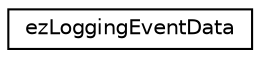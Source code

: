 digraph "Graphical Class Hierarchy"
{
 // LATEX_PDF_SIZE
  edge [fontname="Helvetica",fontsize="10",labelfontname="Helvetica",labelfontsize="10"];
  node [fontname="Helvetica",fontsize="10",shape=record];
  rankdir="LR";
  Node0 [label="ezLoggingEventData",height=0.2,width=0.4,color="black", fillcolor="white", style="filled",URL="$de/d62/structez_logging_event_data.htm",tooltip="The data that is sent through ezLogInterface."];
}

